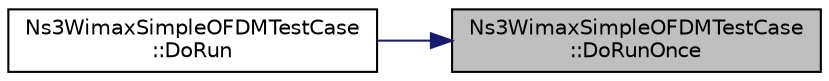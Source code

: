 digraph "Ns3WimaxSimpleOFDMTestCase::DoRunOnce"
{
 // LATEX_PDF_SIZE
  edge [fontname="Helvetica",fontsize="10",labelfontname="Helvetica",labelfontsize="10"];
  node [fontname="Helvetica",fontsize="10",shape=record];
  rankdir="RL";
  Node1 [label="Ns3WimaxSimpleOFDMTestCase\l::DoRunOnce",height=0.2,width=0.4,color="black", fillcolor="grey75", style="filled", fontcolor="black",tooltip="Run once function."];
  Node1 -> Node2 [dir="back",color="midnightblue",fontsize="10",style="solid",fontname="Helvetica"];
  Node2 [label="Ns3WimaxSimpleOFDMTestCase\l::DoRun",height=0.2,width=0.4,color="black", fillcolor="white", style="filled",URL="$class_ns3_wimax_simple_o_f_d_m_test_case.html#a1374d912c54d968ca0a5f39850d94f6e",tooltip="Implementation to actually run this TestCase."];
}
